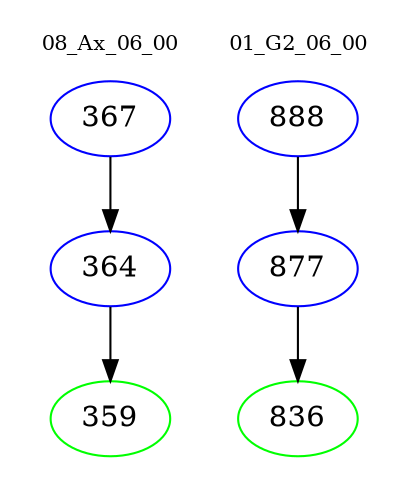 digraph{
subgraph cluster_0 {
color = white
label = "08_Ax_06_00";
fontsize=10;
T0_367 [label="367", color="blue"]
T0_367 -> T0_364 [color="black"]
T0_364 [label="364", color="blue"]
T0_364 -> T0_359 [color="black"]
T0_359 [label="359", color="green"]
}
subgraph cluster_1 {
color = white
label = "01_G2_06_00";
fontsize=10;
T1_888 [label="888", color="blue"]
T1_888 -> T1_877 [color="black"]
T1_877 [label="877", color="blue"]
T1_877 -> T1_836 [color="black"]
T1_836 [label="836", color="green"]
}
}
